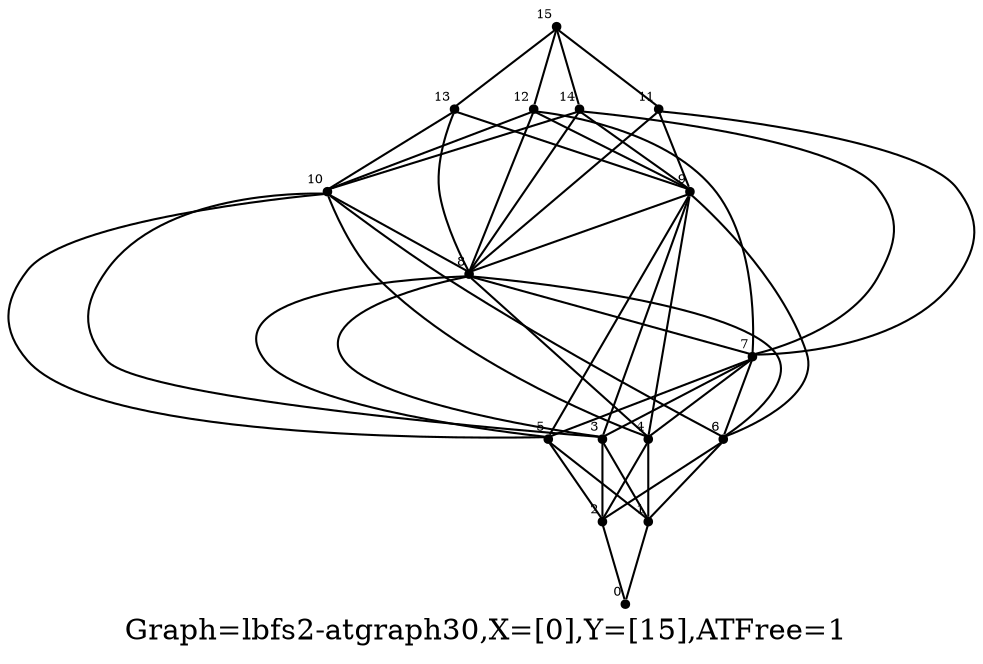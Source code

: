 /* Created by igraph 0.8.0-pre+0200568 */
graph {
  graph [
    label="Graph=lbfs2-atgraph30,X=[0],Y=[15],ATFree=1 "
    labelloc=bottom
  ];
  0 [
    pos="5.000000,1.000000!"
    shape=point
    fontsize=6
    xlabel=0
  ];
  1 [
    pos="3.900000,2.000000!"
    shape=point
    fontsize=6
    xlabel=1
  ];
  2 [
    pos="4.000000,1.000000!"
    shape=point
    fontsize=6
    xlabel=2
  ];
  3 [
    pos="2.900000,3.000000!"
    shape=point
    fontsize=6
    xlabel=3
  ];
  4 [
    pos="3.000000,2.000000!"
    shape=point
    fontsize=6
    xlabel=4
  ];
  5 [
    pos="2.900000,1.000000!"
    shape=point
    fontsize=6
    xlabel=5
  ];
  6 [
    pos="3.000000,0.000000!"
    shape=point
    fontsize=6
    xlabel=6
  ];
  7 [
    pos="1.900000,3.000000!"
    shape=point
    fontsize=6
    xlabel=7
  ];
  8 [
    pos="2.000000,2.000000!"
    shape=point
    fontsize=6
    xlabel=8
  ];
  9 [
    pos="1.900000,1.000000!"
    shape=point
    fontsize=6
    xlabel=9
  ];
  10 [
    pos="2.000000,0.000000!"
    shape=point
    fontsize=6
    xlabel=10
  ];
  11 [
    pos="0.900000,3.000000!"
    shape=point
    fontsize=6
    xlabel=11
  ];
  12 [
    pos="1.000000,2.000000!"
    shape=point
    fontsize=6
    xlabel=12
  ];
  13 [
    pos="0.900000,1.000000!"
    shape=point
    fontsize=6
    xlabel=13
  ];
  14 [
    pos="1.000000,0.000000!"
    shape=point
    fontsize=6
    xlabel=14
  ];
  15 [
    pos="0.000000,1.000000!"
    shape=point
    fontsize=6
    xlabel=15
  ];

  1 -- 0;
  2 -- 0;
  3 -- 1;
  4 -- 1;
  5 -- 1;
  6 -- 1;
  3 -- 2;
  4 -- 2;
  5 -- 2;
  6 -- 2;
  7 -- 3;
  8 -- 3;
  9 -- 3;
  10 -- 3;
  7 -- 4;
  8 -- 4;
  9 -- 4;
  10 -- 4;
  7 -- 5;
  8 -- 5;
  9 -- 5;
  10 -- 5;
  7 -- 6;
  8 -- 6;
  9 -- 6;
  10 -- 6;
  8 -- 7;
  11 -- 7;
  12 -- 7;
  14 -- 7;
  9 -- 8;
  10 -- 8;
  11 -- 8;
  12 -- 8;
  13 -- 8;
  14 -- 8;
  11 -- 9;
  12 -- 9;
  13 -- 9;
  14 -- 9;
  12 -- 10;
  13 -- 10;
  14 -- 10;
  15 -- 11;
  15 -- 12;
  15 -- 13;
  15 -- 14;
}
